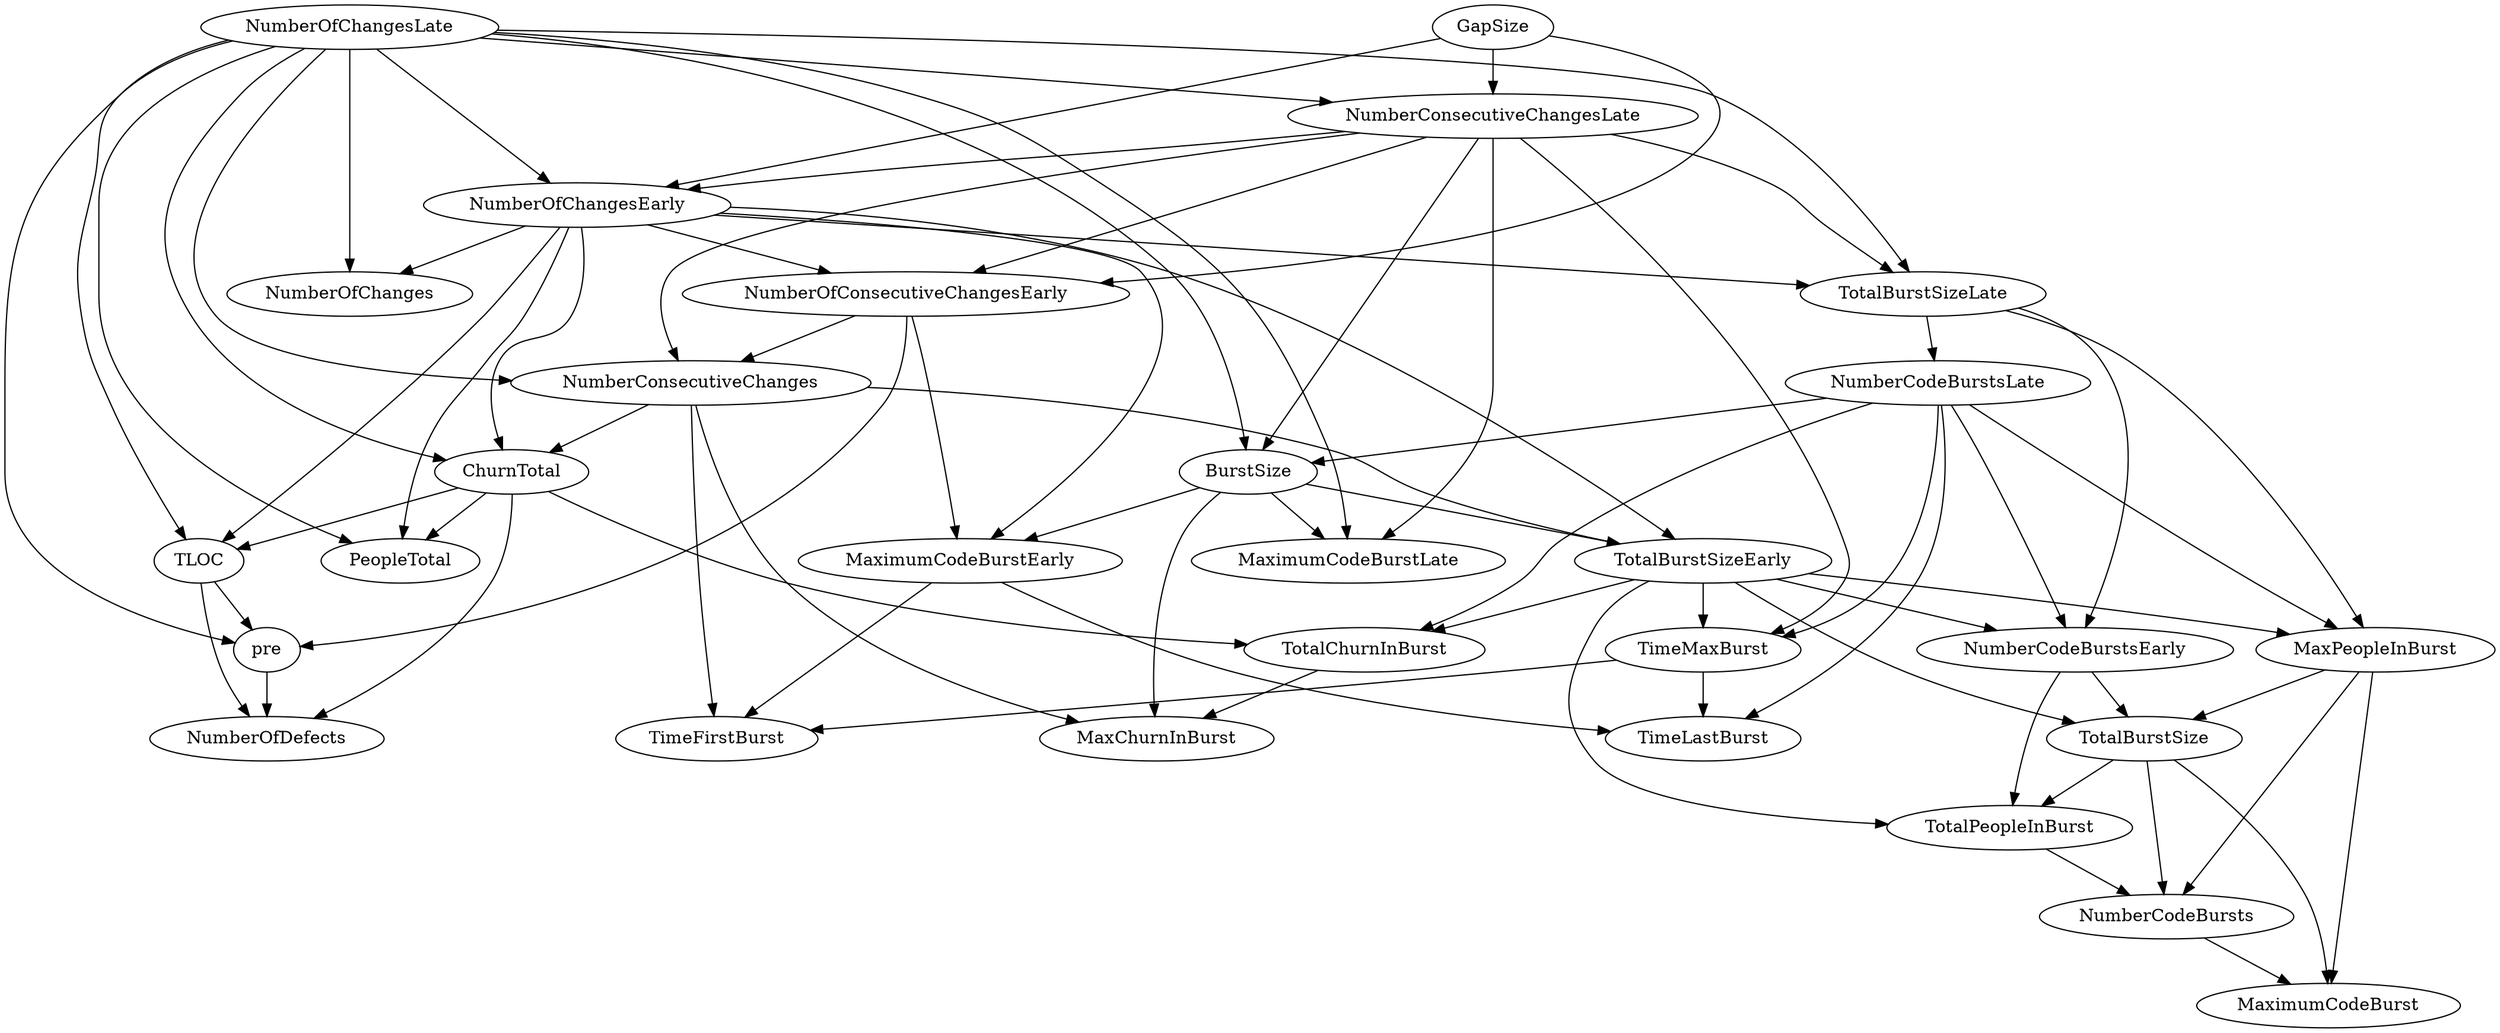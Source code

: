 digraph {
   TotalPeopleInBurst;
   MaximumCodeBurstLate;
   NumberOfChanges;
   MaxPeopleInBurst;
   TotalBurstSizeLate;
   NumberCodeBurstsLate;
   NumberOfChangesLate;
   NumberOfChangesEarly;
   MaxChurnInBurst;
   MaximumCodeBurstEarly;
   NumberCodeBurstsEarly;
   TimeFirstBurst;
   TotalChurnInBurst;
   ChurnTotal;
   MaximumCodeBurst;
   NumberOfConsecutiveChangesEarly;
   NumberConsecutiveChangesLate;
   TotalBurstSizeEarly;
   TotalBurstSize;
   TimeMaxBurst;
   NumberConsecutiveChanges;
   TimeLastBurst;
   NumberCodeBursts;
   PeopleTotal;
   pre;
   NumberOfDefects;
   TLOC;
   GapSize;
   BurstSize;
   TotalPeopleInBurst -> NumberCodeBursts;
   MaxPeopleInBurst -> MaximumCodeBurst;
   MaxPeopleInBurst -> TotalBurstSize;
   MaxPeopleInBurst -> NumberCodeBursts;
   TotalBurstSizeLate -> MaxPeopleInBurst;
   TotalBurstSizeLate -> NumberCodeBurstsLate;
   TotalBurstSizeLate -> NumberCodeBurstsEarly;
   NumberCodeBurstsLate -> MaxPeopleInBurst;
   NumberCodeBurstsLate -> NumberCodeBurstsEarly;
   NumberCodeBurstsLate -> TotalChurnInBurst;
   NumberCodeBurstsLate -> TimeMaxBurst;
   NumberCodeBurstsLate -> TimeLastBurst;
   NumberCodeBurstsLate -> BurstSize;
   NumberOfChangesLate -> MaximumCodeBurstLate;
   NumberOfChangesLate -> NumberOfChanges;
   NumberOfChangesLate -> TotalBurstSizeLate;
   NumberOfChangesLate -> NumberOfChangesEarly;
   NumberOfChangesLate -> ChurnTotal;
   NumberOfChangesLate -> NumberConsecutiveChangesLate;
   NumberOfChangesLate -> NumberConsecutiveChanges;
   NumberOfChangesLate -> PeopleTotal;
   NumberOfChangesLate -> pre;
   NumberOfChangesLate -> TLOC;
   NumberOfChangesLate -> BurstSize;
   NumberOfChangesEarly -> NumberOfChanges;
   NumberOfChangesEarly -> TotalBurstSizeLate;
   NumberOfChangesEarly -> MaximumCodeBurstEarly;
   NumberOfChangesEarly -> ChurnTotal;
   NumberOfChangesEarly -> NumberOfConsecutiveChangesEarly;
   NumberOfChangesEarly -> TotalBurstSizeEarly;
   NumberOfChangesEarly -> PeopleTotal;
   NumberOfChangesEarly -> TLOC;
   MaximumCodeBurstEarly -> TimeFirstBurst;
   MaximumCodeBurstEarly -> TimeLastBurst;
   NumberCodeBurstsEarly -> TotalPeopleInBurst;
   NumberCodeBurstsEarly -> TotalBurstSize;
   TotalChurnInBurst -> MaxChurnInBurst;
   ChurnTotal -> TotalChurnInBurst;
   ChurnTotal -> PeopleTotal;
   ChurnTotal -> NumberOfDefects;
   ChurnTotal -> TLOC;
   NumberOfConsecutiveChangesEarly -> MaximumCodeBurstEarly;
   NumberOfConsecutiveChangesEarly -> NumberConsecutiveChanges;
   NumberOfConsecutiveChangesEarly -> pre;
   NumberConsecutiveChangesLate -> MaximumCodeBurstLate;
   NumberConsecutiveChangesLate -> TotalBurstSizeLate;
   NumberConsecutiveChangesLate -> NumberOfChangesEarly;
   NumberConsecutiveChangesLate -> NumberOfConsecutiveChangesEarly;
   NumberConsecutiveChangesLate -> TimeMaxBurst;
   NumberConsecutiveChangesLate -> NumberConsecutiveChanges;
   NumberConsecutiveChangesLate -> BurstSize;
   TotalBurstSizeEarly -> TotalPeopleInBurst;
   TotalBurstSizeEarly -> MaxPeopleInBurst;
   TotalBurstSizeEarly -> NumberCodeBurstsEarly;
   TotalBurstSizeEarly -> TotalChurnInBurst;
   TotalBurstSizeEarly -> TotalBurstSize;
   TotalBurstSizeEarly -> TimeMaxBurst;
   TotalBurstSize -> TotalPeopleInBurst;
   TotalBurstSize -> MaximumCodeBurst;
   TotalBurstSize -> NumberCodeBursts;
   TimeMaxBurst -> TimeFirstBurst;
   TimeMaxBurst -> TimeLastBurst;
   NumberConsecutiveChanges -> MaxChurnInBurst;
   NumberConsecutiveChanges -> TimeFirstBurst;
   NumberConsecutiveChanges -> ChurnTotal;
   NumberConsecutiveChanges -> TotalBurstSizeEarly;
   NumberCodeBursts -> MaximumCodeBurst;
   pre -> NumberOfDefects;
   TLOC -> pre;
   TLOC -> NumberOfDefects;
   GapSize -> NumberOfChangesEarly;
   GapSize -> NumberOfConsecutiveChangesEarly;
   GapSize -> NumberConsecutiveChangesLate;
   BurstSize -> MaximumCodeBurstLate;
   BurstSize -> MaxChurnInBurst;
   BurstSize -> MaximumCodeBurstEarly;
   BurstSize -> TotalBurstSizeEarly;
}
